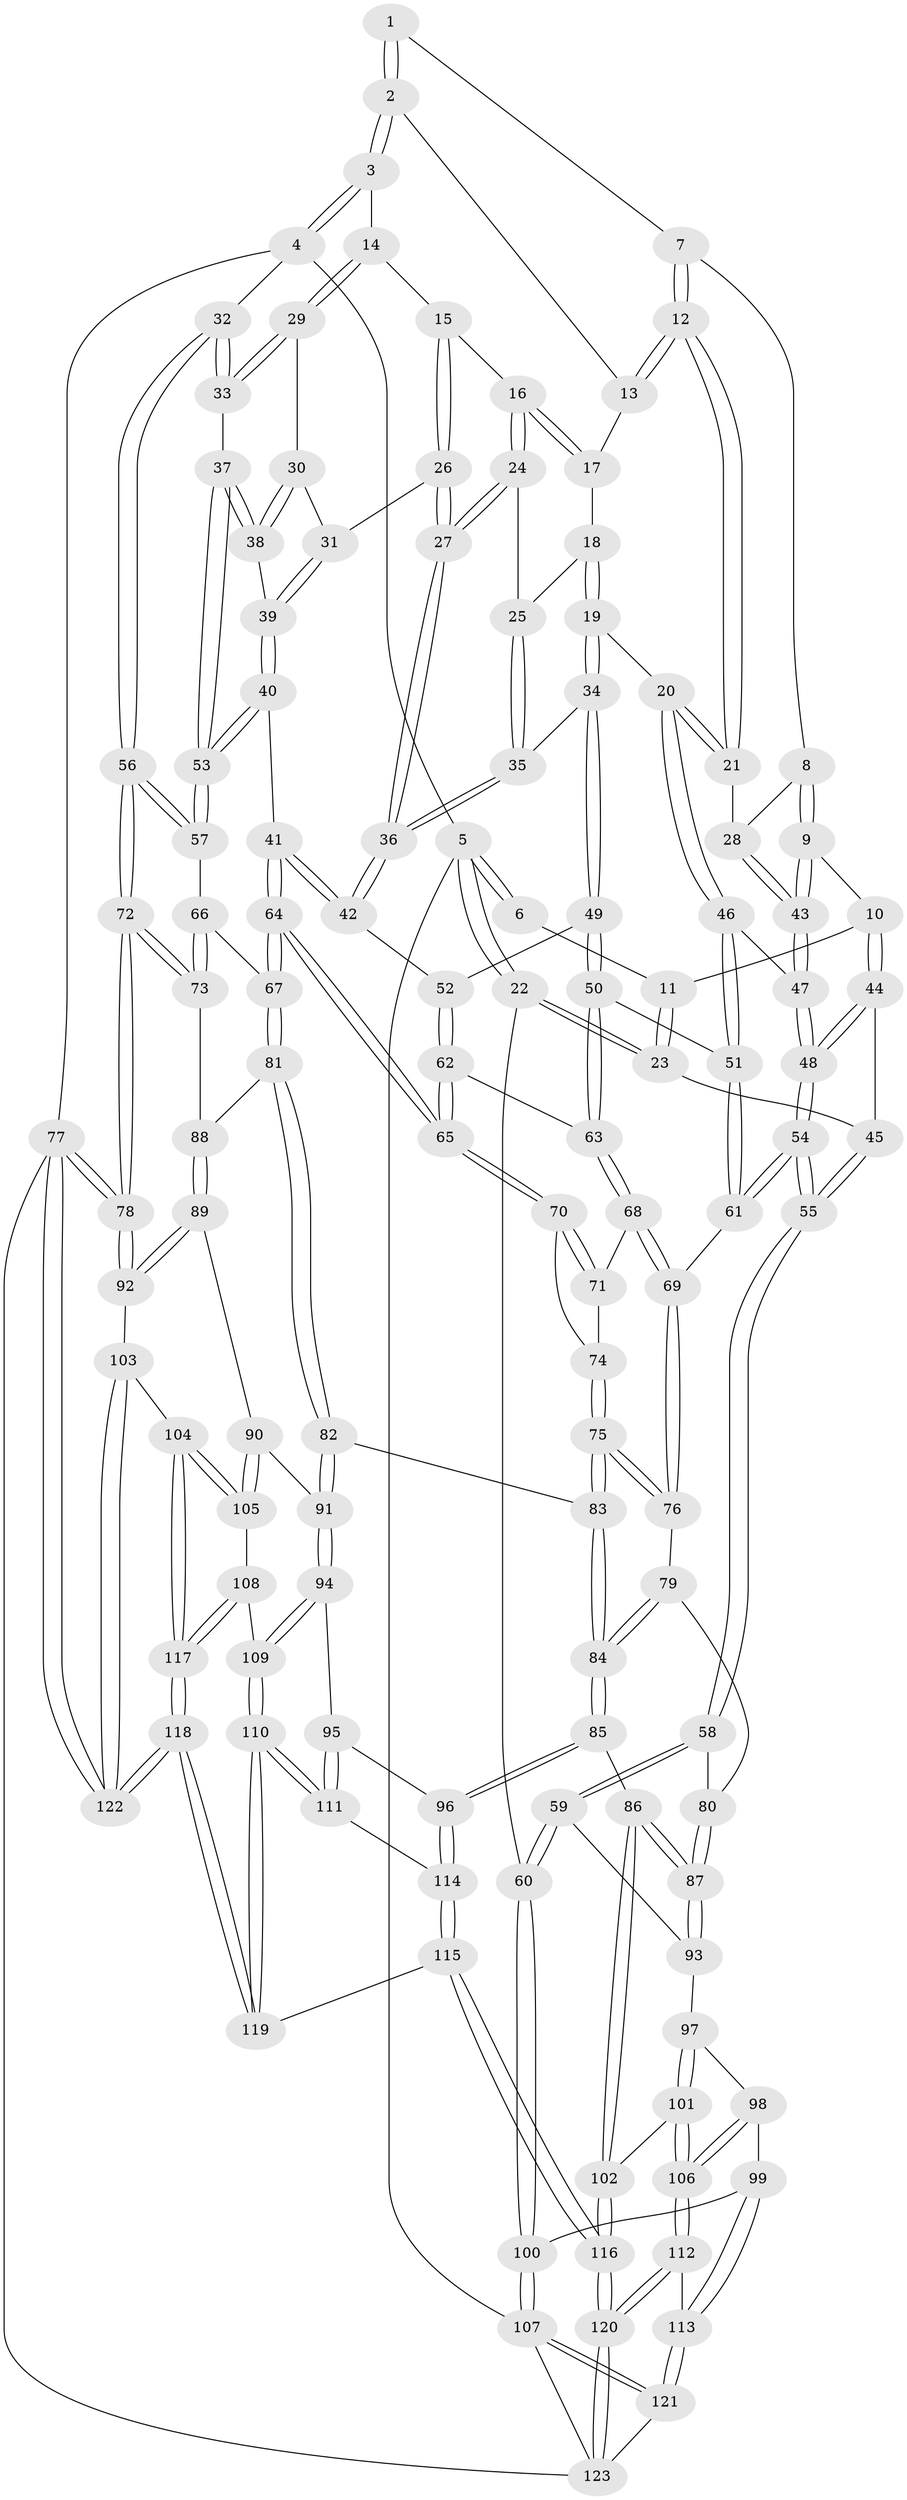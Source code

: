 // Generated by graph-tools (version 1.1) at 2025/51/03/09/25 03:51:07]
// undirected, 123 vertices, 304 edges
graph export_dot {
graph [start="1"]
  node [color=gray90,style=filled];
  1 [pos="+0.3531711034839477+0"];
  2 [pos="+0.659459835232808+0"];
  3 [pos="+1+0"];
  4 [pos="+1+0"];
  5 [pos="+0+0"];
  6 [pos="+0.24890533173421026+0"];
  7 [pos="+0.37631055314416434+0"];
  8 [pos="+0.33788356851195117+0.09212534454008094"];
  9 [pos="+0.27429124394178733+0.1408080927123174"];
  10 [pos="+0.2417774074489264+0.13155939124232388"];
  11 [pos="+0.20944190498032048+0.011022274325004576"];
  12 [pos="+0.47660286657983647+0.12237749036811653"];
  13 [pos="+0.6533949367808706+0"];
  14 [pos="+0.8410432480272468+0.10153850546283065"];
  15 [pos="+0.7256165799958797+0.04223041808528537"];
  16 [pos="+0.6978971196408325+0.013761035437595203"];
  17 [pos="+0.6588032830328724+0"];
  18 [pos="+0.6272588497774514+0.049940948244721374"];
  19 [pos="+0.5135437753353717+0.16398264639103569"];
  20 [pos="+0.49460437289175746+0.1536834306764582"];
  21 [pos="+0.47611573810212804+0.12707473875464398"];
  22 [pos="+0+0.06156854009841921"];
  23 [pos="+0+0.1423960481678339"];
  24 [pos="+0.6781106320788325+0.1495603916772242"];
  25 [pos="+0.6175134428191207+0.1496329015485845"];
  26 [pos="+0.7469777872726604+0.167212712669503"];
  27 [pos="+0.7228747571866186+0.18688652031274353"];
  28 [pos="+0.46887824727601235+0.12791223926258555"];
  29 [pos="+0.8415493964719517+0.1093998208933467"];
  30 [pos="+0.8214142907486013+0.13884387276366827"];
  31 [pos="+0.8072556227023097+0.1508287535857761"];
  32 [pos="+1+0.11634359798759997"];
  33 [pos="+0.979088627281143+0.19099700662132066"];
  34 [pos="+0.5488751190146843+0.18881636175781952"];
  35 [pos="+0.5912975080981736+0.16826086631425516"];
  36 [pos="+0.7156636360235458+0.2381079353823327"];
  37 [pos="+0.9335675297246784+0.22792083663243792"];
  38 [pos="+0.8761988683982254+0.2260286785182385"];
  39 [pos="+0.8206526111940068+0.2491270973386721"];
  40 [pos="+0.7929676735696863+0.28658762649275615"];
  41 [pos="+0.7407916811947426+0.3005905948158137"];
  42 [pos="+0.7156225819964536+0.27789792062396945"];
  43 [pos="+0.3243058963421837+0.2051962839432216"];
  44 [pos="+0.18383076981814508+0.1723364775423461"];
  45 [pos="+0.057939986883272676+0.17696946626388166"];
  46 [pos="+0.4177720382275473+0.2690987852748643"];
  47 [pos="+0.3318928084234773+0.2501406569358943"];
  48 [pos="+0.23963351842742445+0.38320294397095117"];
  49 [pos="+0.56785943115621+0.2524831105230232"];
  50 [pos="+0.5291192176510058+0.33882136552848646"];
  51 [pos="+0.4272985664503837+0.284574332690265"];
  52 [pos="+0.705822432621151+0.27874619124332844"];
  53 [pos="+0.899151956608197+0.334787213632363"];
  54 [pos="+0.22699014065004874+0.42640967288026443"];
  55 [pos="+0.17003458732152785+0.4635072730098842"];
  56 [pos="+1+0.4510380423230653"];
  57 [pos="+0.9044421167864469+0.34749433085549386"];
  58 [pos="+0.1468740531630877+0.49175698790617767"];
  59 [pos="+0.07122144718410271+0.5492638215423414"];
  60 [pos="+0+0.5630239854748189"];
  61 [pos="+0.3614540333770991+0.4400059294596099"];
  62 [pos="+0.5982274684147143+0.37463759857419093"];
  63 [pos="+0.5314903849474109+0.35633672805455585"];
  64 [pos="+0.7437223457080591+0.48976679374597076"];
  65 [pos="+0.7301860552092071+0.48810741021468673"];
  66 [pos="+0.8403077752691935+0.43919637314674725"];
  67 [pos="+0.7497519018603664+0.49481837964778497"];
  68 [pos="+0.48060079725754334+0.4455903629765315"];
  69 [pos="+0.43620820522492054+0.46816848839026864"];
  70 [pos="+0.7095074123648814+0.49265472913917036"];
  71 [pos="+0.48307030145707985+0.44685284482924376"];
  72 [pos="+1+0.4695333606416761"];
  73 [pos="+1+0.4916064919469994"];
  74 [pos="+0.5889524470291955+0.5549602424556571"];
  75 [pos="+0.5520159330646793+0.6162473876205459"];
  76 [pos="+0.4382573756362642+0.48828583217941446"];
  77 [pos="+1+1"];
  78 [pos="+1+0.6606796892939628"];
  79 [pos="+0.4146537833564748+0.5848581174350801"];
  80 [pos="+0.30129965940548964+0.5868154492251868"];
  81 [pos="+0.7579903727773833+0.5164011720773378"];
  82 [pos="+0.6731235499981862+0.6757682774230285"];
  83 [pos="+0.5512983742091303+0.6345449786811114"];
  84 [pos="+0.4401556607781367+0.7345975520481881"];
  85 [pos="+0.43041853104168265+0.7575912351383342"];
  86 [pos="+0.4094896027037391+0.7564741468648082"];
  87 [pos="+0.40890599347329565+0.7561350463911072"];
  88 [pos="+0.8445648380816025+0.5849129920341113"];
  89 [pos="+0.8873054329466998+0.7326639487728539"];
  90 [pos="+0.8227718593387189+0.7545954273469101"];
  91 [pos="+0.6948524012366374+0.7729766598790366"];
  92 [pos="+0.8874982403971564+0.7327669184154049"];
  93 [pos="+0.152844570563903+0.6720824517296742"];
  94 [pos="+0.6880788180797093+0.7827545518458362"];
  95 [pos="+0.669242481002815+0.784217225190955"];
  96 [pos="+0.44140147598440466+0.7723455509626297"];
  97 [pos="+0.15894741002003676+0.7352421707066605"];
  98 [pos="+0.12626466211479412+0.8162930736182333"];
  99 [pos="+0.06532139579324034+0.8534747626039164"];
  100 [pos="+0+0.6481633778165465"];
  101 [pos="+0.24953446697079304+0.8530354425515275"];
  102 [pos="+0.2703054868645422+0.8582539098373256"];
  103 [pos="+0.9198462780822075+0.8697352855310099"];
  104 [pos="+0.830578444993156+0.9070883209490279"];
  105 [pos="+0.8070391185323122+0.8755664274591602"];
  106 [pos="+0.16849962020828474+0.8985062145180899"];
  107 [pos="+0+1"];
  108 [pos="+0.7242559882672939+0.8569107703883353"];
  109 [pos="+0.6916623056935473+0.8199303721859897"];
  110 [pos="+0.6155599334310179+0.9791555609706086"];
  111 [pos="+0.557419579005667+0.8906628004590937"];
  112 [pos="+0.1576712181134968+0.922643585673438"];
  113 [pos="+0.06492598656183121+0.9113205365118898"];
  114 [pos="+0.4466985192614692+0.8004931169938564"];
  115 [pos="+0.3890224507444712+1"];
  116 [pos="+0.34560424986954646+1"];
  117 [pos="+0.7808390074977527+0.9837750998794125"];
  118 [pos="+0.7469598238454845+1"];
  119 [pos="+0.6141159387479876+1"];
  120 [pos="+0.27244567271883774+1"];
  121 [pos="+0.04659157478638261+0.9304393792603451"];
  122 [pos="+1+1"];
  123 [pos="+0.25945591945687485+1"];
  1 -- 2;
  1 -- 2;
  1 -- 7;
  2 -- 3;
  2 -- 3;
  2 -- 13;
  3 -- 4;
  3 -- 4;
  3 -- 14;
  4 -- 5;
  4 -- 32;
  4 -- 77;
  5 -- 6;
  5 -- 6;
  5 -- 22;
  5 -- 22;
  5 -- 107;
  6 -- 11;
  7 -- 8;
  7 -- 12;
  7 -- 12;
  8 -- 9;
  8 -- 9;
  8 -- 28;
  9 -- 10;
  9 -- 43;
  9 -- 43;
  10 -- 11;
  10 -- 44;
  10 -- 44;
  11 -- 23;
  11 -- 23;
  12 -- 13;
  12 -- 13;
  12 -- 21;
  12 -- 21;
  13 -- 17;
  14 -- 15;
  14 -- 29;
  14 -- 29;
  15 -- 16;
  15 -- 26;
  15 -- 26;
  16 -- 17;
  16 -- 17;
  16 -- 24;
  16 -- 24;
  17 -- 18;
  18 -- 19;
  18 -- 19;
  18 -- 25;
  19 -- 20;
  19 -- 34;
  19 -- 34;
  20 -- 21;
  20 -- 21;
  20 -- 46;
  20 -- 46;
  21 -- 28;
  22 -- 23;
  22 -- 23;
  22 -- 60;
  23 -- 45;
  24 -- 25;
  24 -- 27;
  24 -- 27;
  25 -- 35;
  25 -- 35;
  26 -- 27;
  26 -- 27;
  26 -- 31;
  27 -- 36;
  27 -- 36;
  28 -- 43;
  28 -- 43;
  29 -- 30;
  29 -- 33;
  29 -- 33;
  30 -- 31;
  30 -- 38;
  30 -- 38;
  31 -- 39;
  31 -- 39;
  32 -- 33;
  32 -- 33;
  32 -- 56;
  32 -- 56;
  33 -- 37;
  34 -- 35;
  34 -- 49;
  34 -- 49;
  35 -- 36;
  35 -- 36;
  36 -- 42;
  36 -- 42;
  37 -- 38;
  37 -- 38;
  37 -- 53;
  37 -- 53;
  38 -- 39;
  39 -- 40;
  39 -- 40;
  40 -- 41;
  40 -- 53;
  40 -- 53;
  41 -- 42;
  41 -- 42;
  41 -- 64;
  41 -- 64;
  42 -- 52;
  43 -- 47;
  43 -- 47;
  44 -- 45;
  44 -- 48;
  44 -- 48;
  45 -- 55;
  45 -- 55;
  46 -- 47;
  46 -- 51;
  46 -- 51;
  47 -- 48;
  47 -- 48;
  48 -- 54;
  48 -- 54;
  49 -- 50;
  49 -- 50;
  49 -- 52;
  50 -- 51;
  50 -- 63;
  50 -- 63;
  51 -- 61;
  51 -- 61;
  52 -- 62;
  52 -- 62;
  53 -- 57;
  53 -- 57;
  54 -- 55;
  54 -- 55;
  54 -- 61;
  54 -- 61;
  55 -- 58;
  55 -- 58;
  56 -- 57;
  56 -- 57;
  56 -- 72;
  56 -- 72;
  57 -- 66;
  58 -- 59;
  58 -- 59;
  58 -- 80;
  59 -- 60;
  59 -- 60;
  59 -- 93;
  60 -- 100;
  60 -- 100;
  61 -- 69;
  62 -- 63;
  62 -- 65;
  62 -- 65;
  63 -- 68;
  63 -- 68;
  64 -- 65;
  64 -- 65;
  64 -- 67;
  64 -- 67;
  65 -- 70;
  65 -- 70;
  66 -- 67;
  66 -- 73;
  66 -- 73;
  67 -- 81;
  67 -- 81;
  68 -- 69;
  68 -- 69;
  68 -- 71;
  69 -- 76;
  69 -- 76;
  70 -- 71;
  70 -- 71;
  70 -- 74;
  71 -- 74;
  72 -- 73;
  72 -- 73;
  72 -- 78;
  72 -- 78;
  73 -- 88;
  74 -- 75;
  74 -- 75;
  75 -- 76;
  75 -- 76;
  75 -- 83;
  75 -- 83;
  76 -- 79;
  77 -- 78;
  77 -- 78;
  77 -- 122;
  77 -- 122;
  77 -- 123;
  78 -- 92;
  78 -- 92;
  79 -- 80;
  79 -- 84;
  79 -- 84;
  80 -- 87;
  80 -- 87;
  81 -- 82;
  81 -- 82;
  81 -- 88;
  82 -- 83;
  82 -- 91;
  82 -- 91;
  83 -- 84;
  83 -- 84;
  84 -- 85;
  84 -- 85;
  85 -- 86;
  85 -- 96;
  85 -- 96;
  86 -- 87;
  86 -- 87;
  86 -- 102;
  86 -- 102;
  87 -- 93;
  87 -- 93;
  88 -- 89;
  88 -- 89;
  89 -- 90;
  89 -- 92;
  89 -- 92;
  90 -- 91;
  90 -- 105;
  90 -- 105;
  91 -- 94;
  91 -- 94;
  92 -- 103;
  93 -- 97;
  94 -- 95;
  94 -- 109;
  94 -- 109;
  95 -- 96;
  95 -- 111;
  95 -- 111;
  96 -- 114;
  96 -- 114;
  97 -- 98;
  97 -- 101;
  97 -- 101;
  98 -- 99;
  98 -- 106;
  98 -- 106;
  99 -- 100;
  99 -- 113;
  99 -- 113;
  100 -- 107;
  100 -- 107;
  101 -- 102;
  101 -- 106;
  101 -- 106;
  102 -- 116;
  102 -- 116;
  103 -- 104;
  103 -- 122;
  103 -- 122;
  104 -- 105;
  104 -- 105;
  104 -- 117;
  104 -- 117;
  105 -- 108;
  106 -- 112;
  106 -- 112;
  107 -- 121;
  107 -- 121;
  107 -- 123;
  108 -- 109;
  108 -- 117;
  108 -- 117;
  109 -- 110;
  109 -- 110;
  110 -- 111;
  110 -- 111;
  110 -- 119;
  110 -- 119;
  111 -- 114;
  112 -- 113;
  112 -- 120;
  112 -- 120;
  113 -- 121;
  113 -- 121;
  114 -- 115;
  114 -- 115;
  115 -- 116;
  115 -- 116;
  115 -- 119;
  116 -- 120;
  116 -- 120;
  117 -- 118;
  117 -- 118;
  118 -- 119;
  118 -- 119;
  118 -- 122;
  118 -- 122;
  120 -- 123;
  120 -- 123;
  121 -- 123;
}
